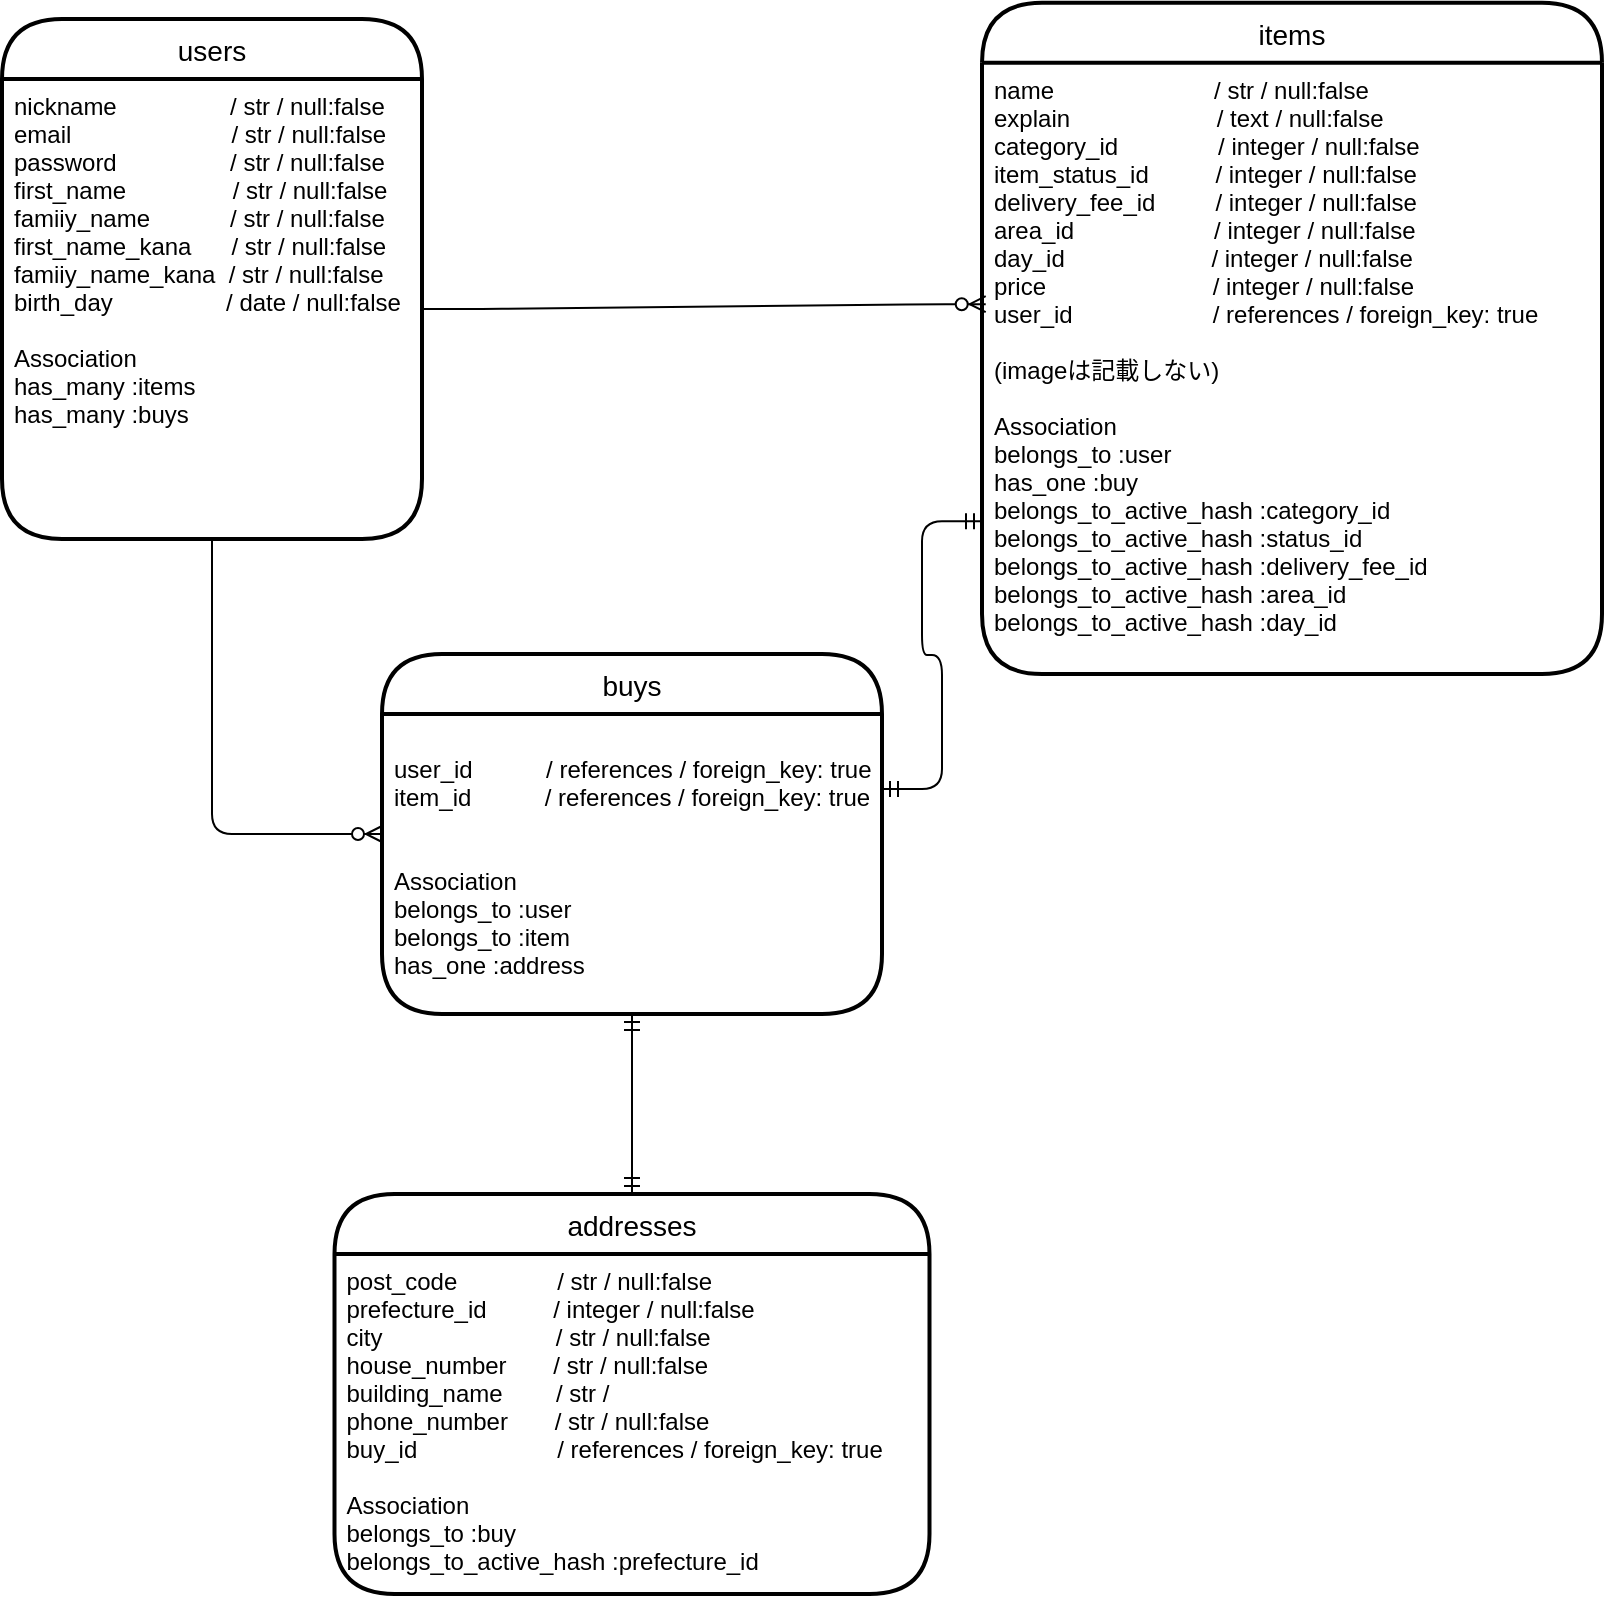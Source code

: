 <mxfile version="13.6.5">
    <diagram id="PQb2g-xEZmgU4w5QztcX" name="ページ1">
        <mxGraphModel dx="1452" dy="628" grid="1" gridSize="10" guides="1" tooltips="1" connect="1" arrows="1" fold="1" page="1" pageScale="1" pageWidth="827" pageHeight="1169" math="0" shadow="0">
            <root>
                <mxCell id="D4CJ23tEZcfqF_gOF17q-0"/>
                <mxCell id="D4CJ23tEZcfqF_gOF17q-1" parent="D4CJ23tEZcfqF_gOF17q-0"/>
                <mxCell id="qe2UZn5j5RU2KMCr9Y43-30" value="" style="edgeStyle=entityRelationEdgeStyle;fontSize=12;html=1;endArrow=ERzeroToMany;endFill=1;strokeWidth=1;exitX=1;exitY=0.5;exitDx=0;exitDy=0;entryX=0.006;entryY=0.395;entryDx=0;entryDy=0;entryPerimeter=0;" parent="D4CJ23tEZcfqF_gOF17q-1" source="qe2UZn5j5RU2KMCr9Y43-1" target="qe2UZn5j5RU2KMCr9Y43-20" edge="1">
                    <mxGeometry width="100" height="100" relative="1" as="geometry">
                        <mxPoint x="-550" y="180" as="sourcePoint"/>
                        <mxPoint x="-363" y="210" as="targetPoint"/>
                    </mxGeometry>
                </mxCell>
                <mxCell id="qe2UZn5j5RU2KMCr9Y43-37" value="" style="fontSize=12;html=1;endArrow=ERmandOne;startArrow=ERmandOne;strokeWidth=1;entryX=0.5;entryY=0;entryDx=0;entryDy=0;exitX=0.5;exitY=1;exitDx=0;exitDy=0;" parent="D4CJ23tEZcfqF_gOF17q-1" source="qe2UZn5j5RU2KMCr9Y43-36" target="qe2UZn5j5RU2KMCr9Y43-23" edge="1">
                    <mxGeometry width="100" height="100" relative="1" as="geometry">
                        <mxPoint x="-224" y="230" as="sourcePoint"/>
                        <mxPoint x="-310" y="457" as="targetPoint"/>
                    </mxGeometry>
                </mxCell>
                <mxCell id="qe2UZn5j5RU2KMCr9Y43-39" value="" style="edgeStyle=orthogonalEdgeStyle;fontSize=12;html=1;endArrow=ERzeroToMany;endFill=1;strokeWidth=1;exitX=0.5;exitY=1;exitDx=0;exitDy=0;entryX=0;entryY=0.5;entryDx=0;entryDy=0;" parent="D4CJ23tEZcfqF_gOF17q-1" source="qe2UZn5j5RU2KMCr9Y43-1" target="qe2UZn5j5RU2KMCr9Y43-35" edge="1">
                    <mxGeometry width="100" height="100" relative="1" as="geometry">
                        <mxPoint x="-780" y="490" as="sourcePoint"/>
                        <mxPoint x="-680" y="390" as="targetPoint"/>
                    </mxGeometry>
                </mxCell>
                <mxCell id="qe2UZn5j5RU2KMCr9Y43-41" value="" style="edgeStyle=entityRelationEdgeStyle;fontSize=12;html=1;endArrow=ERmandOne;startArrow=ERmandOne;strokeWidth=1;exitX=1;exitY=0.25;exitDx=0;exitDy=0;entryX=0;entryY=0.75;entryDx=0;entryDy=0;" parent="D4CJ23tEZcfqF_gOF17q-1" source="qe2UZn5j5RU2KMCr9Y43-36" target="qe2UZn5j5RU2KMCr9Y43-20" edge="1">
                    <mxGeometry width="100" height="100" relative="1" as="geometry">
                        <mxPoint x="-380" y="360" as="sourcePoint"/>
                        <mxPoint x="-280" y="260" as="targetPoint"/>
                    </mxGeometry>
                </mxCell>
                <mxCell id="qe2UZn5j5RU2KMCr9Y43-35" value="buys" style="swimlane;childLayout=stackLayout;horizontal=1;startSize=30;horizontalStack=0;rounded=1;fontSize=14;fontStyle=0;strokeWidth=2;resizeParent=0;resizeLast=1;shadow=0;dashed=0;align=center;arcSize=50;" parent="D4CJ23tEZcfqF_gOF17q-1" vertex="1">
                    <mxGeometry x="-620" y="360" width="250" height="180" as="geometry"/>
                </mxCell>
                <mxCell id="qe2UZn5j5RU2KMCr9Y43-36" value="&#10;user_id           / references / foreign_key: true&#10;item_id           / references / foreign_key: true&#10;&#10;&#10;Association&#10;belongs_to :user&#10;belongs_to :item&#10;has_one :address&#10;" style="align=left;strokeColor=none;fillColor=none;spacingLeft=4;fontSize=12;verticalAlign=top;resizable=0;rotatable=0;part=1;" parent="qe2UZn5j5RU2KMCr9Y43-35" vertex="1">
                    <mxGeometry y="30" width="250" height="150" as="geometry"/>
                </mxCell>
                <mxCell id="qe2UZn5j5RU2KMCr9Y43-23" value="addresses" style="swimlane;childLayout=stackLayout;horizontal=1;startSize=30;horizontalStack=0;rounded=1;fontSize=14;fontStyle=0;strokeWidth=2;resizeParent=0;resizeLast=1;shadow=0;dashed=0;align=center;arcSize=50;" parent="D4CJ23tEZcfqF_gOF17q-1" vertex="1">
                    <mxGeometry x="-643.75" y="630" width="297.5" height="200" as="geometry"/>
                </mxCell>
                <mxCell id="qe2UZn5j5RU2KMCr9Y43-24" value="post_code               / str / null:false&#10;prefecture_id          / integer / null:false&#10;city                          / str / null:false&#10;house_number       / str / null:false&#10;building_name        / str / &#10;phone_number       / str / null:false&#10;buy_id                     / references / foreign_key: true&#10;&#10;Association&#10;belongs_to :buy&#10;belongs_to_active_hash :prefecture_id" style="align=left;strokeColor=none;fillColor=none;spacingLeft=4;fontSize=12;verticalAlign=top;resizable=0;rotatable=0;part=1;" parent="qe2UZn5j5RU2KMCr9Y43-23" vertex="1">
                    <mxGeometry y="30" width="297.5" height="170" as="geometry"/>
                </mxCell>
                <mxCell id="qe2UZn5j5RU2KMCr9Y43-38" style="edgeStyle=elbowEdgeStyle;rounded=0;jumpSize=15;orthogonalLoop=1;jettySize=auto;html=1;exitX=0.5;exitY=1;exitDx=0;exitDy=0;strokeWidth=1;" parent="qe2UZn5j5RU2KMCr9Y43-23" source="qe2UZn5j5RU2KMCr9Y43-24" target="qe2UZn5j5RU2KMCr9Y43-24" edge="1">
                    <mxGeometry relative="1" as="geometry"/>
                </mxCell>
                <mxCell id="qe2UZn5j5RU2KMCr9Y43-0" value="users" style="swimlane;childLayout=stackLayout;horizontal=1;startSize=30;horizontalStack=0;rounded=1;fontSize=14;fontStyle=0;strokeWidth=2;resizeParent=0;resizeLast=1;shadow=0;dashed=0;align=center;arcSize=50;" parent="D4CJ23tEZcfqF_gOF17q-1" vertex="1">
                    <mxGeometry x="-810" y="42.5" width="210" height="260" as="geometry"/>
                </mxCell>
                <mxCell id="qe2UZn5j5RU2KMCr9Y43-1" value="nickname                 / str / null:false&#10;email                        / str / null:false&#10;password                 / str / null:false&#10;first_name                / str / null:false&#10;famiiy_name            / str / null:false&#10;first_name_kana      / str / null:false&#10;famiiy_name_kana  / str / null:false&#10;birth_day                 / date / null:false&#10;&#10;Association&#10;has_many :items&#10;has_many :buys&#10;" style="align=left;strokeColor=none;fillColor=none;spacingLeft=4;fontSize=12;verticalAlign=top;resizable=0;rotatable=0;part=1;" parent="qe2UZn5j5RU2KMCr9Y43-0" vertex="1">
                    <mxGeometry y="30" width="210" height="230" as="geometry"/>
                </mxCell>
                <mxCell id="qe2UZn5j5RU2KMCr9Y43-19" value="items" style="swimlane;childLayout=stackLayout;horizontal=1;startSize=30;horizontalStack=0;rounded=1;fontSize=14;fontStyle=0;strokeWidth=2;resizeParent=0;resizeLast=1;shadow=0;dashed=0;align=center;arcSize=50;" parent="D4CJ23tEZcfqF_gOF17q-1" vertex="1">
                    <mxGeometry x="-320" y="34.38" width="310" height="335.62" as="geometry"/>
                </mxCell>
                <mxCell id="qe2UZn5j5RU2KMCr9Y43-20" value="name                        / str / null:false&#10;explain                      / text / null:false&#10;category_id               / integer / null:false&#10;item_status_id          / integer / null:false&#10;delivery_fee_id         / integer / null:false&#10;area_id                     / integer / null:false&#10;day_id                      / integer / null:false&#10;price                         / integer / null:false&#10;user_id                     / references / foreign_key: true&#10;&#10;(imageは記載しない)&#10;&#10;Association&#10;belongs_to :user&#10;has_one :buy&#10;belongs_to_active_hash :category_id&#10;belongs_to_active_hash :status_id&#10;belongs_to_active_hash :delivery_fee_id&#10;belongs_to_active_hash :area_id&#10;belongs_to_active_hash :day_id" style="align=left;strokeColor=none;fillColor=none;spacingLeft=4;fontSize=12;verticalAlign=top;resizable=0;rotatable=0;part=1;" parent="qe2UZn5j5RU2KMCr9Y43-19" vertex="1">
                    <mxGeometry y="30" width="310" height="305.62" as="geometry"/>
                </mxCell>
            </root>
        </mxGraphModel>
    </diagram>
</mxfile>